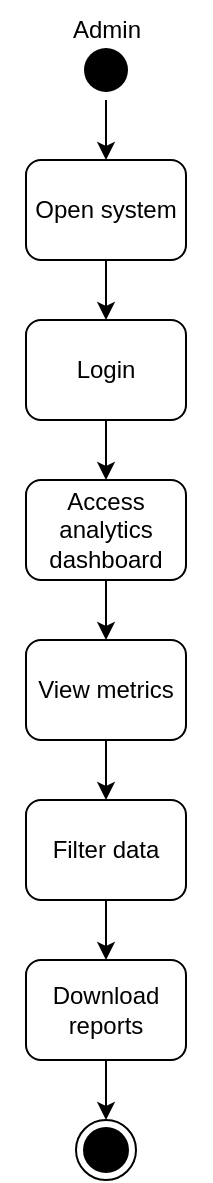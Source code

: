 <mxfile version="26.2.14">
  <diagram name="Page-1" id="TgSs3rshHF5T-ZNE6Y5e">
    <mxGraphModel dx="872" dy="439" grid="1" gridSize="10" guides="1" tooltips="1" connect="1" arrows="1" fold="1" page="1" pageScale="1" pageWidth="850" pageHeight="1100" math="0" shadow="0">
      <root>
        <mxCell id="0" />
        <mxCell id="1" parent="0" />
        <mxCell id="4_oL9muWPp2i5eCgQFbd-1" style="edgeStyle=orthogonalEdgeStyle;rounded=0;orthogonalLoop=1;jettySize=auto;html=1;entryX=0.5;entryY=0;entryDx=0;entryDy=0;" edge="1" parent="1" source="4_oL9muWPp2i5eCgQFbd-2" target="4_oL9muWPp2i5eCgQFbd-6">
          <mxGeometry relative="1" as="geometry" />
        </mxCell>
        <mxCell id="4_oL9muWPp2i5eCgQFbd-2" value="" style="ellipse;html=1;shape=startState;fillColor=#000000;strokeColor=none;" vertex="1" parent="1">
          <mxGeometry x="560" y="290" width="30" height="30" as="geometry" />
        </mxCell>
        <mxCell id="4_oL9muWPp2i5eCgQFbd-3" value="" style="edgeStyle=orthogonalEdgeStyle;html=1;verticalAlign=bottom;endArrow=open;endSize=8;strokeColor=none;rounded=0;" edge="1" parent="1" source="4_oL9muWPp2i5eCgQFbd-2">
          <mxGeometry relative="1" as="geometry">
            <mxPoint x="605" y="380" as="targetPoint" />
          </mxGeometry>
        </mxCell>
        <mxCell id="4_oL9muWPp2i5eCgQFbd-4" value="Admin" style="text;html=1;align=center;verticalAlign=middle;whiteSpace=wrap;rounded=0;" vertex="1" parent="1">
          <mxGeometry x="522.5" y="270" width="105" height="30" as="geometry" />
        </mxCell>
        <mxCell id="4_oL9muWPp2i5eCgQFbd-5" style="edgeStyle=orthogonalEdgeStyle;rounded=0;orthogonalLoop=1;jettySize=auto;html=1;entryX=0.5;entryY=0;entryDx=0;entryDy=0;" edge="1" parent="1" source="4_oL9muWPp2i5eCgQFbd-6" target="4_oL9muWPp2i5eCgQFbd-8">
          <mxGeometry relative="1" as="geometry" />
        </mxCell>
        <mxCell id="4_oL9muWPp2i5eCgQFbd-6" value="Open system" style="rounded=1;whiteSpace=wrap;html=1;" vertex="1" parent="1">
          <mxGeometry x="535" y="350" width="80" height="50" as="geometry" />
        </mxCell>
        <mxCell id="4_oL9muWPp2i5eCgQFbd-7" style="edgeStyle=orthogonalEdgeStyle;rounded=0;orthogonalLoop=1;jettySize=auto;html=1;entryX=0.5;entryY=0;entryDx=0;entryDy=0;" edge="1" parent="1" source="4_oL9muWPp2i5eCgQFbd-8" target="4_oL9muWPp2i5eCgQFbd-10">
          <mxGeometry relative="1" as="geometry" />
        </mxCell>
        <mxCell id="4_oL9muWPp2i5eCgQFbd-8" value="Login" style="rounded=1;whiteSpace=wrap;html=1;" vertex="1" parent="1">
          <mxGeometry x="535" y="430" width="80" height="50" as="geometry" />
        </mxCell>
        <mxCell id="4_oL9muWPp2i5eCgQFbd-9" style="edgeStyle=orthogonalEdgeStyle;rounded=0;orthogonalLoop=1;jettySize=auto;html=1;entryX=0.5;entryY=0;entryDx=0;entryDy=0;" edge="1" parent="1" source="4_oL9muWPp2i5eCgQFbd-10">
          <mxGeometry relative="1" as="geometry">
            <mxPoint x="575" y="590" as="targetPoint" />
          </mxGeometry>
        </mxCell>
        <mxCell id="4_oL9muWPp2i5eCgQFbd-10" value="Access analytics dashboard" style="rounded=1;whiteSpace=wrap;html=1;" vertex="1" parent="1">
          <mxGeometry x="535" y="510" width="80" height="50" as="geometry" />
        </mxCell>
        <mxCell id="4_oL9muWPp2i5eCgQFbd-20" style="edgeStyle=orthogonalEdgeStyle;rounded=0;orthogonalLoop=1;jettySize=auto;html=1;" edge="1" parent="1" source="4_oL9muWPp2i5eCgQFbd-15" target="4_oL9muWPp2i5eCgQFbd-19">
          <mxGeometry relative="1" as="geometry" />
        </mxCell>
        <mxCell id="4_oL9muWPp2i5eCgQFbd-15" value="View metrics" style="rounded=1;whiteSpace=wrap;html=1;" vertex="1" parent="1">
          <mxGeometry x="535" y="590" width="80" height="50" as="geometry" />
        </mxCell>
        <mxCell id="4_oL9muWPp2i5eCgQFbd-18" value="" style="ellipse;html=1;shape=endState;fillColor=#000000;strokeColor=light-dark(#000000, #ff9090);" vertex="1" parent="1">
          <mxGeometry x="560" y="830" width="30" height="30" as="geometry" />
        </mxCell>
        <mxCell id="4_oL9muWPp2i5eCgQFbd-23" style="edgeStyle=orthogonalEdgeStyle;rounded=0;orthogonalLoop=1;jettySize=auto;html=1;" edge="1" parent="1" source="4_oL9muWPp2i5eCgQFbd-19" target="4_oL9muWPp2i5eCgQFbd-22">
          <mxGeometry relative="1" as="geometry" />
        </mxCell>
        <mxCell id="4_oL9muWPp2i5eCgQFbd-19" value="Filter data" style="rounded=1;whiteSpace=wrap;html=1;" vertex="1" parent="1">
          <mxGeometry x="535" y="670" width="80" height="50" as="geometry" />
        </mxCell>
        <mxCell id="4_oL9muWPp2i5eCgQFbd-24" style="edgeStyle=orthogonalEdgeStyle;rounded=0;orthogonalLoop=1;jettySize=auto;html=1;entryX=0.5;entryY=0;entryDx=0;entryDy=0;" edge="1" parent="1" source="4_oL9muWPp2i5eCgQFbd-22" target="4_oL9muWPp2i5eCgQFbd-18">
          <mxGeometry relative="1" as="geometry" />
        </mxCell>
        <mxCell id="4_oL9muWPp2i5eCgQFbd-22" value="Download reports" style="rounded=1;whiteSpace=wrap;html=1;" vertex="1" parent="1">
          <mxGeometry x="535" y="750" width="80" height="50" as="geometry" />
        </mxCell>
      </root>
    </mxGraphModel>
  </diagram>
</mxfile>
